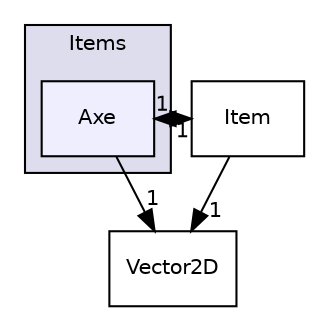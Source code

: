 digraph "Items/Axe" {
  compound=true
  node [ fontsize="10", fontname="Helvetica"];
  edge [ labelfontsize="10", labelfontname="Helvetica"];
  subgraph clusterdir_7d02ce0627a9d08bc7415ddf5065332d {
    graph [ bgcolor="#ddddee", pencolor="black", label="Items" fontname="Helvetica", fontsize="10", URL="dir_7d02ce0627a9d08bc7415ddf5065332d.html"]
  dir_706735ff1d66e8a251f37f739ca78a07 [shape=box, label="Axe", style="filled", fillcolor="#eeeeff", pencolor="black", URL="dir_706735ff1d66e8a251f37f739ca78a07.html"];
  }
  dir_ab2875aa51063794301457259c77ae2f [shape=box label="Vector2D" URL="dir_ab2875aa51063794301457259c77ae2f.html"];
  dir_59a3773fb886f53e651afc58787e32cb [shape=box label="Item" URL="dir_59a3773fb886f53e651afc58787e32cb.html"];
  dir_706735ff1d66e8a251f37f739ca78a07->dir_ab2875aa51063794301457259c77ae2f [headlabel="1", labeldistance=1.5 headhref="dir_000007_000018.html"];
  dir_706735ff1d66e8a251f37f739ca78a07->dir_59a3773fb886f53e651afc58787e32cb [headlabel="1", labeldistance=1.5 headhref="dir_000007_000010.html"];
  dir_59a3773fb886f53e651afc58787e32cb->dir_ab2875aa51063794301457259c77ae2f [headlabel="1", labeldistance=1.5 headhref="dir_000010_000018.html"];
  dir_59a3773fb886f53e651afc58787e32cb->dir_706735ff1d66e8a251f37f739ca78a07 [headlabel="1", labeldistance=1.5 headhref="dir_000010_000007.html"];
}
